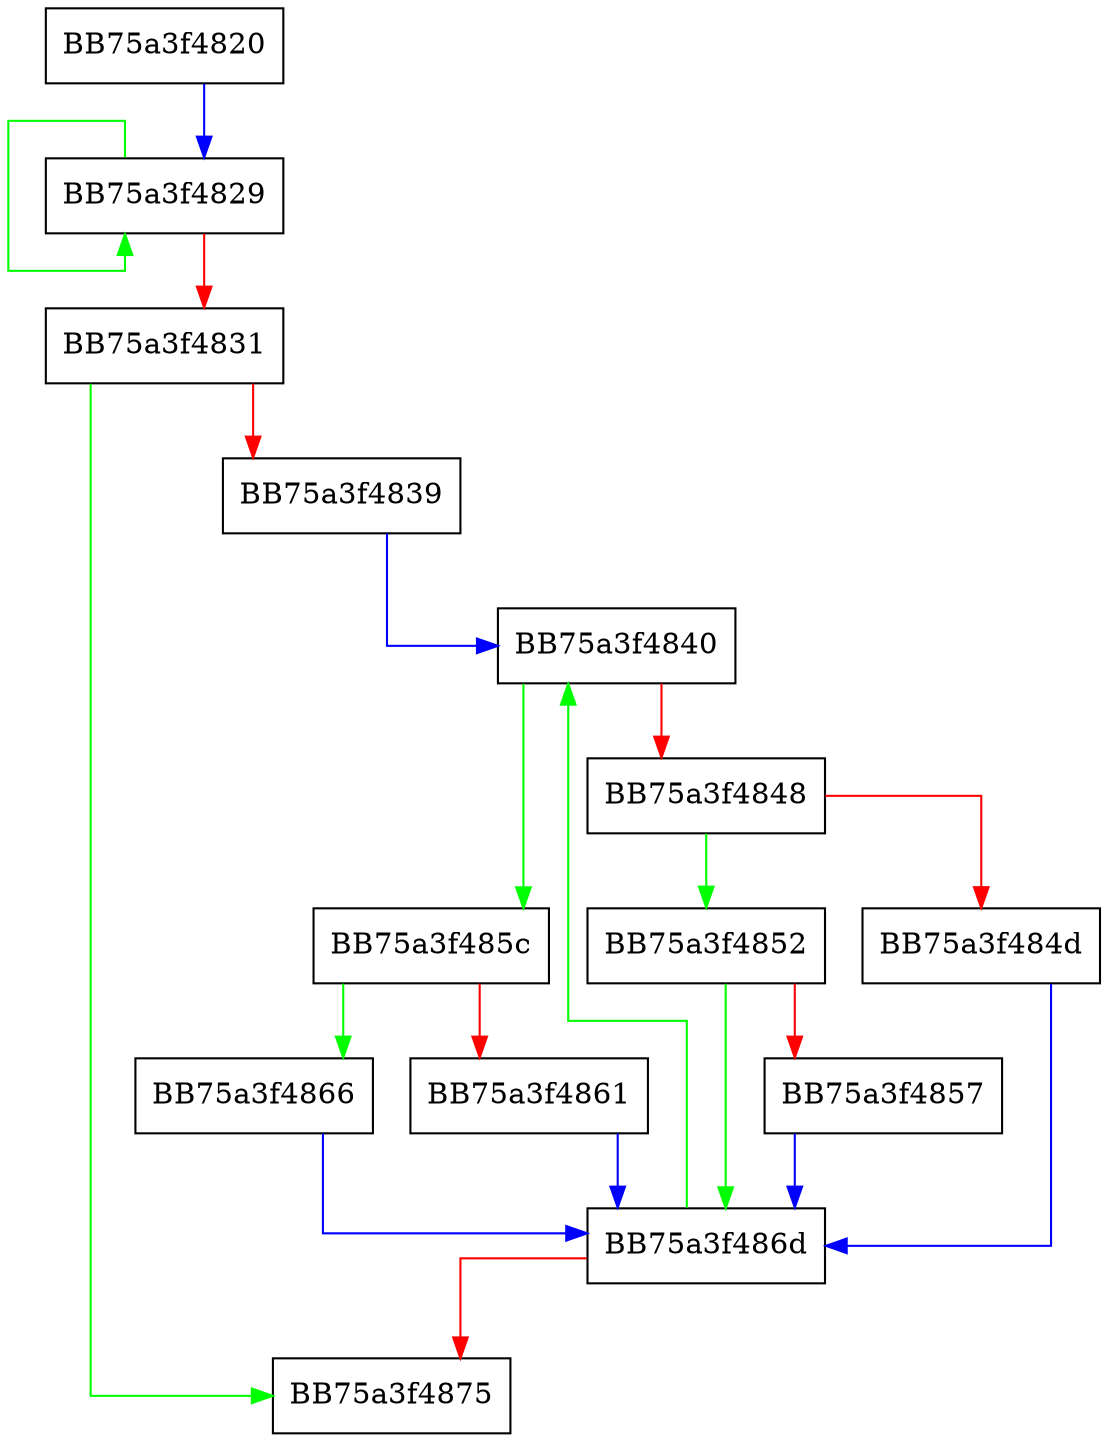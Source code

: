 digraph ExcludeMimeComment {
  node [shape="box"];
  graph [splines=ortho];
  BB75a3f4820 -> BB75a3f4829 [color="blue"];
  BB75a3f4829 -> BB75a3f4829 [color="green"];
  BB75a3f4829 -> BB75a3f4831 [color="red"];
  BB75a3f4831 -> BB75a3f4875 [color="green"];
  BB75a3f4831 -> BB75a3f4839 [color="red"];
  BB75a3f4839 -> BB75a3f4840 [color="blue"];
  BB75a3f4840 -> BB75a3f485c [color="green"];
  BB75a3f4840 -> BB75a3f4848 [color="red"];
  BB75a3f4848 -> BB75a3f4852 [color="green"];
  BB75a3f4848 -> BB75a3f484d [color="red"];
  BB75a3f484d -> BB75a3f486d [color="blue"];
  BB75a3f4852 -> BB75a3f486d [color="green"];
  BB75a3f4852 -> BB75a3f4857 [color="red"];
  BB75a3f4857 -> BB75a3f486d [color="blue"];
  BB75a3f485c -> BB75a3f4866 [color="green"];
  BB75a3f485c -> BB75a3f4861 [color="red"];
  BB75a3f4861 -> BB75a3f486d [color="blue"];
  BB75a3f4866 -> BB75a3f486d [color="blue"];
  BB75a3f486d -> BB75a3f4840 [color="green"];
  BB75a3f486d -> BB75a3f4875 [color="red"];
}